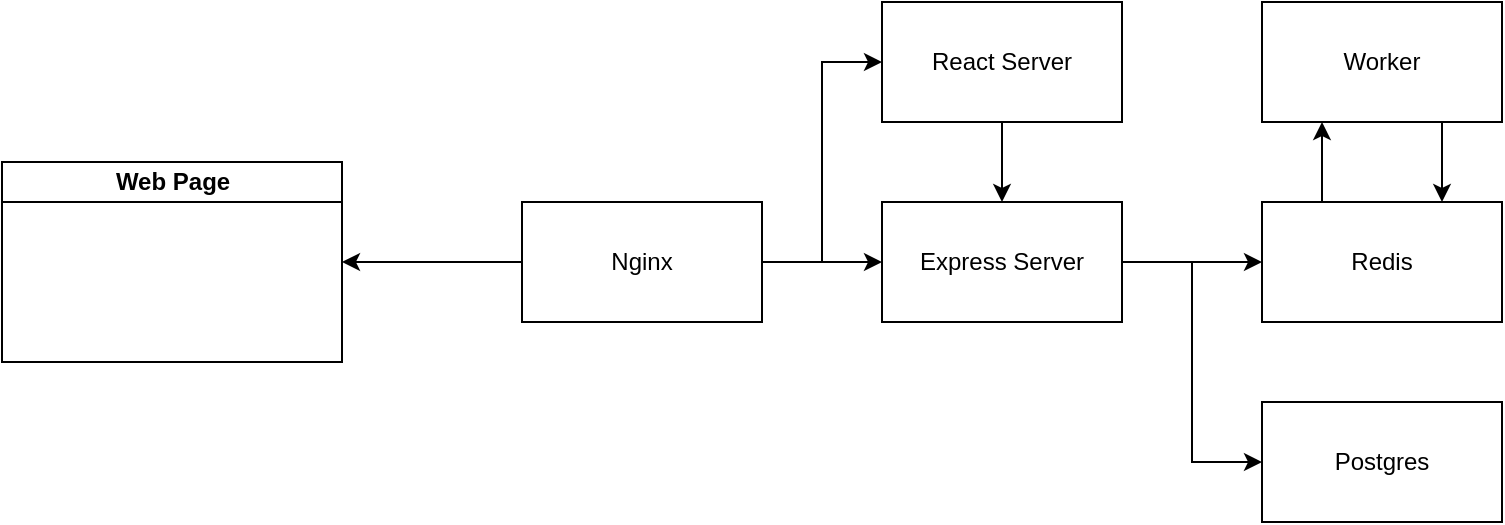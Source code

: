 <mxfile version="10.7.1" type="github"><diagram id="FASoBxO_8N7IHzvxDVEe" name="Page-1"><mxGraphModel dx="886" dy="513" grid="1" gridSize="10" guides="1" tooltips="1" connect="1" arrows="1" fold="1" page="1" pageScale="1" pageWidth="850" pageHeight="1100" math="0" shadow="0"><root><mxCell id="0"/><mxCell id="1" parent="0"/><mxCell id="xge1R5LslCglO0v-h_NR-11" style="edgeStyle=orthogonalEdgeStyle;rounded=0;orthogonalLoop=1;jettySize=auto;html=1;exitX=1;exitY=0.5;exitDx=0;exitDy=0;entryX=0;entryY=0.5;entryDx=0;entryDy=0;" edge="1" parent="1" source="xge1R5LslCglO0v-h_NR-2" target="xge1R5LslCglO0v-h_NR-3"><mxGeometry relative="1" as="geometry"/></mxCell><mxCell id="xge1R5LslCglO0v-h_NR-13" style="edgeStyle=orthogonalEdgeStyle;rounded=0;orthogonalLoop=1;jettySize=auto;html=1;entryX=0;entryY=0.5;entryDx=0;entryDy=0;" edge="1" parent="1" source="xge1R5LslCglO0v-h_NR-2" target="xge1R5LslCglO0v-h_NR-4"><mxGeometry relative="1" as="geometry"/></mxCell><mxCell id="xge1R5LslCglO0v-h_NR-21" style="edgeStyle=orthogonalEdgeStyle;rounded=0;orthogonalLoop=1;jettySize=auto;html=1;exitX=0;exitY=0.5;exitDx=0;exitDy=0;entryX=1;entryY=0.5;entryDx=0;entryDy=0;" edge="1" parent="1" source="xge1R5LslCglO0v-h_NR-2" target="xge1R5LslCglO0v-h_NR-20"><mxGeometry relative="1" as="geometry"/></mxCell><mxCell id="xge1R5LslCglO0v-h_NR-2" value="Nginx&lt;br&gt;" style="rounded=0;whiteSpace=wrap;html=1;" vertex="1" parent="1"><mxGeometry x="270" y="220" width="120" height="60" as="geometry"/></mxCell><mxCell id="xge1R5LslCglO0v-h_NR-14" style="edgeStyle=orthogonalEdgeStyle;rounded=0;orthogonalLoop=1;jettySize=auto;html=1;exitX=1;exitY=0.5;exitDx=0;exitDy=0;entryX=0;entryY=0.5;entryDx=0;entryDy=0;" edge="1" parent="1" source="xge1R5LslCglO0v-h_NR-3" target="xge1R5LslCglO0v-h_NR-6"><mxGeometry relative="1" as="geometry"><mxPoint x="610" y="250" as="targetPoint"/></mxGeometry></mxCell><mxCell id="xge1R5LslCglO0v-h_NR-18" style="edgeStyle=orthogonalEdgeStyle;rounded=0;orthogonalLoop=1;jettySize=auto;html=1;entryX=0;entryY=0.5;entryDx=0;entryDy=0;" edge="1" parent="1" source="xge1R5LslCglO0v-h_NR-3" target="xge1R5LslCglO0v-h_NR-7"><mxGeometry relative="1" as="geometry"/></mxCell><mxCell id="xge1R5LslCglO0v-h_NR-3" value="Express Server&lt;br&gt;" style="rounded=0;whiteSpace=wrap;html=1;" vertex="1" parent="1"><mxGeometry x="450" y="220" width="120" height="60" as="geometry"/></mxCell><mxCell id="xge1R5LslCglO0v-h_NR-23" style="edgeStyle=orthogonalEdgeStyle;rounded=0;orthogonalLoop=1;jettySize=auto;html=1;exitX=0.5;exitY=1;exitDx=0;exitDy=0;entryX=0.5;entryY=0;entryDx=0;entryDy=0;" edge="1" parent="1" source="xge1R5LslCglO0v-h_NR-4" target="xge1R5LslCglO0v-h_NR-3"><mxGeometry relative="1" as="geometry"><mxPoint x="510" y="190" as="targetPoint"/></mxGeometry></mxCell><mxCell id="xge1R5LslCglO0v-h_NR-4" value="React Server" style="rounded=0;whiteSpace=wrap;html=1;" vertex="1" parent="1"><mxGeometry x="450" y="120" width="120" height="60" as="geometry"/></mxCell><mxCell id="xge1R5LslCglO0v-h_NR-16" style="edgeStyle=orthogonalEdgeStyle;rounded=0;orthogonalLoop=1;jettySize=auto;html=1;exitX=0.75;exitY=1;exitDx=0;exitDy=0;entryX=0.75;entryY=0;entryDx=0;entryDy=0;" edge="1" parent="1" source="xge1R5LslCglO0v-h_NR-5" target="xge1R5LslCglO0v-h_NR-6"><mxGeometry relative="1" as="geometry"/></mxCell><mxCell id="xge1R5LslCglO0v-h_NR-5" value="Worker" style="rounded=0;whiteSpace=wrap;html=1;" vertex="1" parent="1"><mxGeometry x="640" y="120" width="120" height="60" as="geometry"/></mxCell><mxCell id="xge1R5LslCglO0v-h_NR-17" style="edgeStyle=orthogonalEdgeStyle;rounded=0;orthogonalLoop=1;jettySize=auto;html=1;exitX=0.25;exitY=0;exitDx=0;exitDy=0;entryX=0.25;entryY=1;entryDx=0;entryDy=0;" edge="1" parent="1" source="xge1R5LslCglO0v-h_NR-6" target="xge1R5LslCglO0v-h_NR-5"><mxGeometry relative="1" as="geometry"/></mxCell><mxCell id="xge1R5LslCglO0v-h_NR-6" value="Redis" style="rounded=0;whiteSpace=wrap;html=1;" vertex="1" parent="1"><mxGeometry x="640" y="220" width="120" height="60" as="geometry"/></mxCell><mxCell id="xge1R5LslCglO0v-h_NR-7" value="Postgres" style="rounded=0;whiteSpace=wrap;html=1;" vertex="1" parent="1"><mxGeometry x="640" y="320" width="120" height="60" as="geometry"/></mxCell><mxCell id="xge1R5LslCglO0v-h_NR-20" value="Web Page" style="swimlane;html=1;startSize=20;horizontal=1;containerType=tree;" vertex="1" parent="1"><mxGeometry x="10" y="200" width="170" height="100" as="geometry"/></mxCell></root></mxGraphModel></diagram></mxfile>